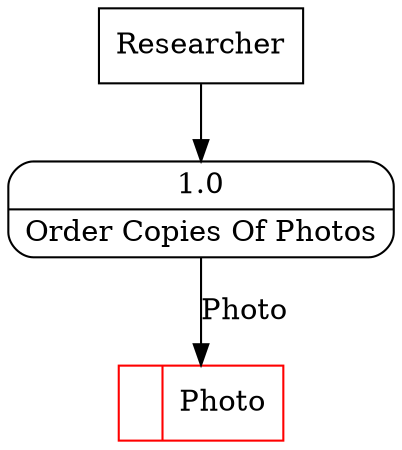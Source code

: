 digraph dfd2{ 
node[shape=record]
200 [label="<f0>  |<f1> Photo " color=red];
201 [label="Researcher" shape=box];
202 [label="{<f0> 1.0|<f1> Order Copies Of Photos }" shape=Mrecord];
201 -> 202
202 -> 200 [label="Photo"]
}